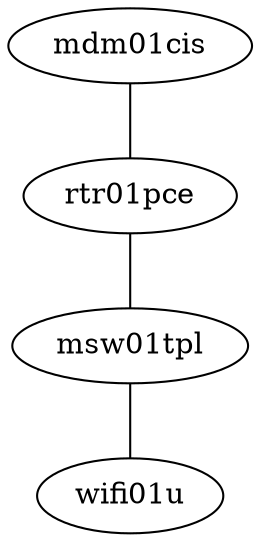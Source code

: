 graph {
    mdm01cis
    rtr01pce
    msw01tpl
    wifi01u

    mdm01cis -- rtr01pce
    rtr01pce -- msw01tpl
    msw01tpl -- wifi01u
}
